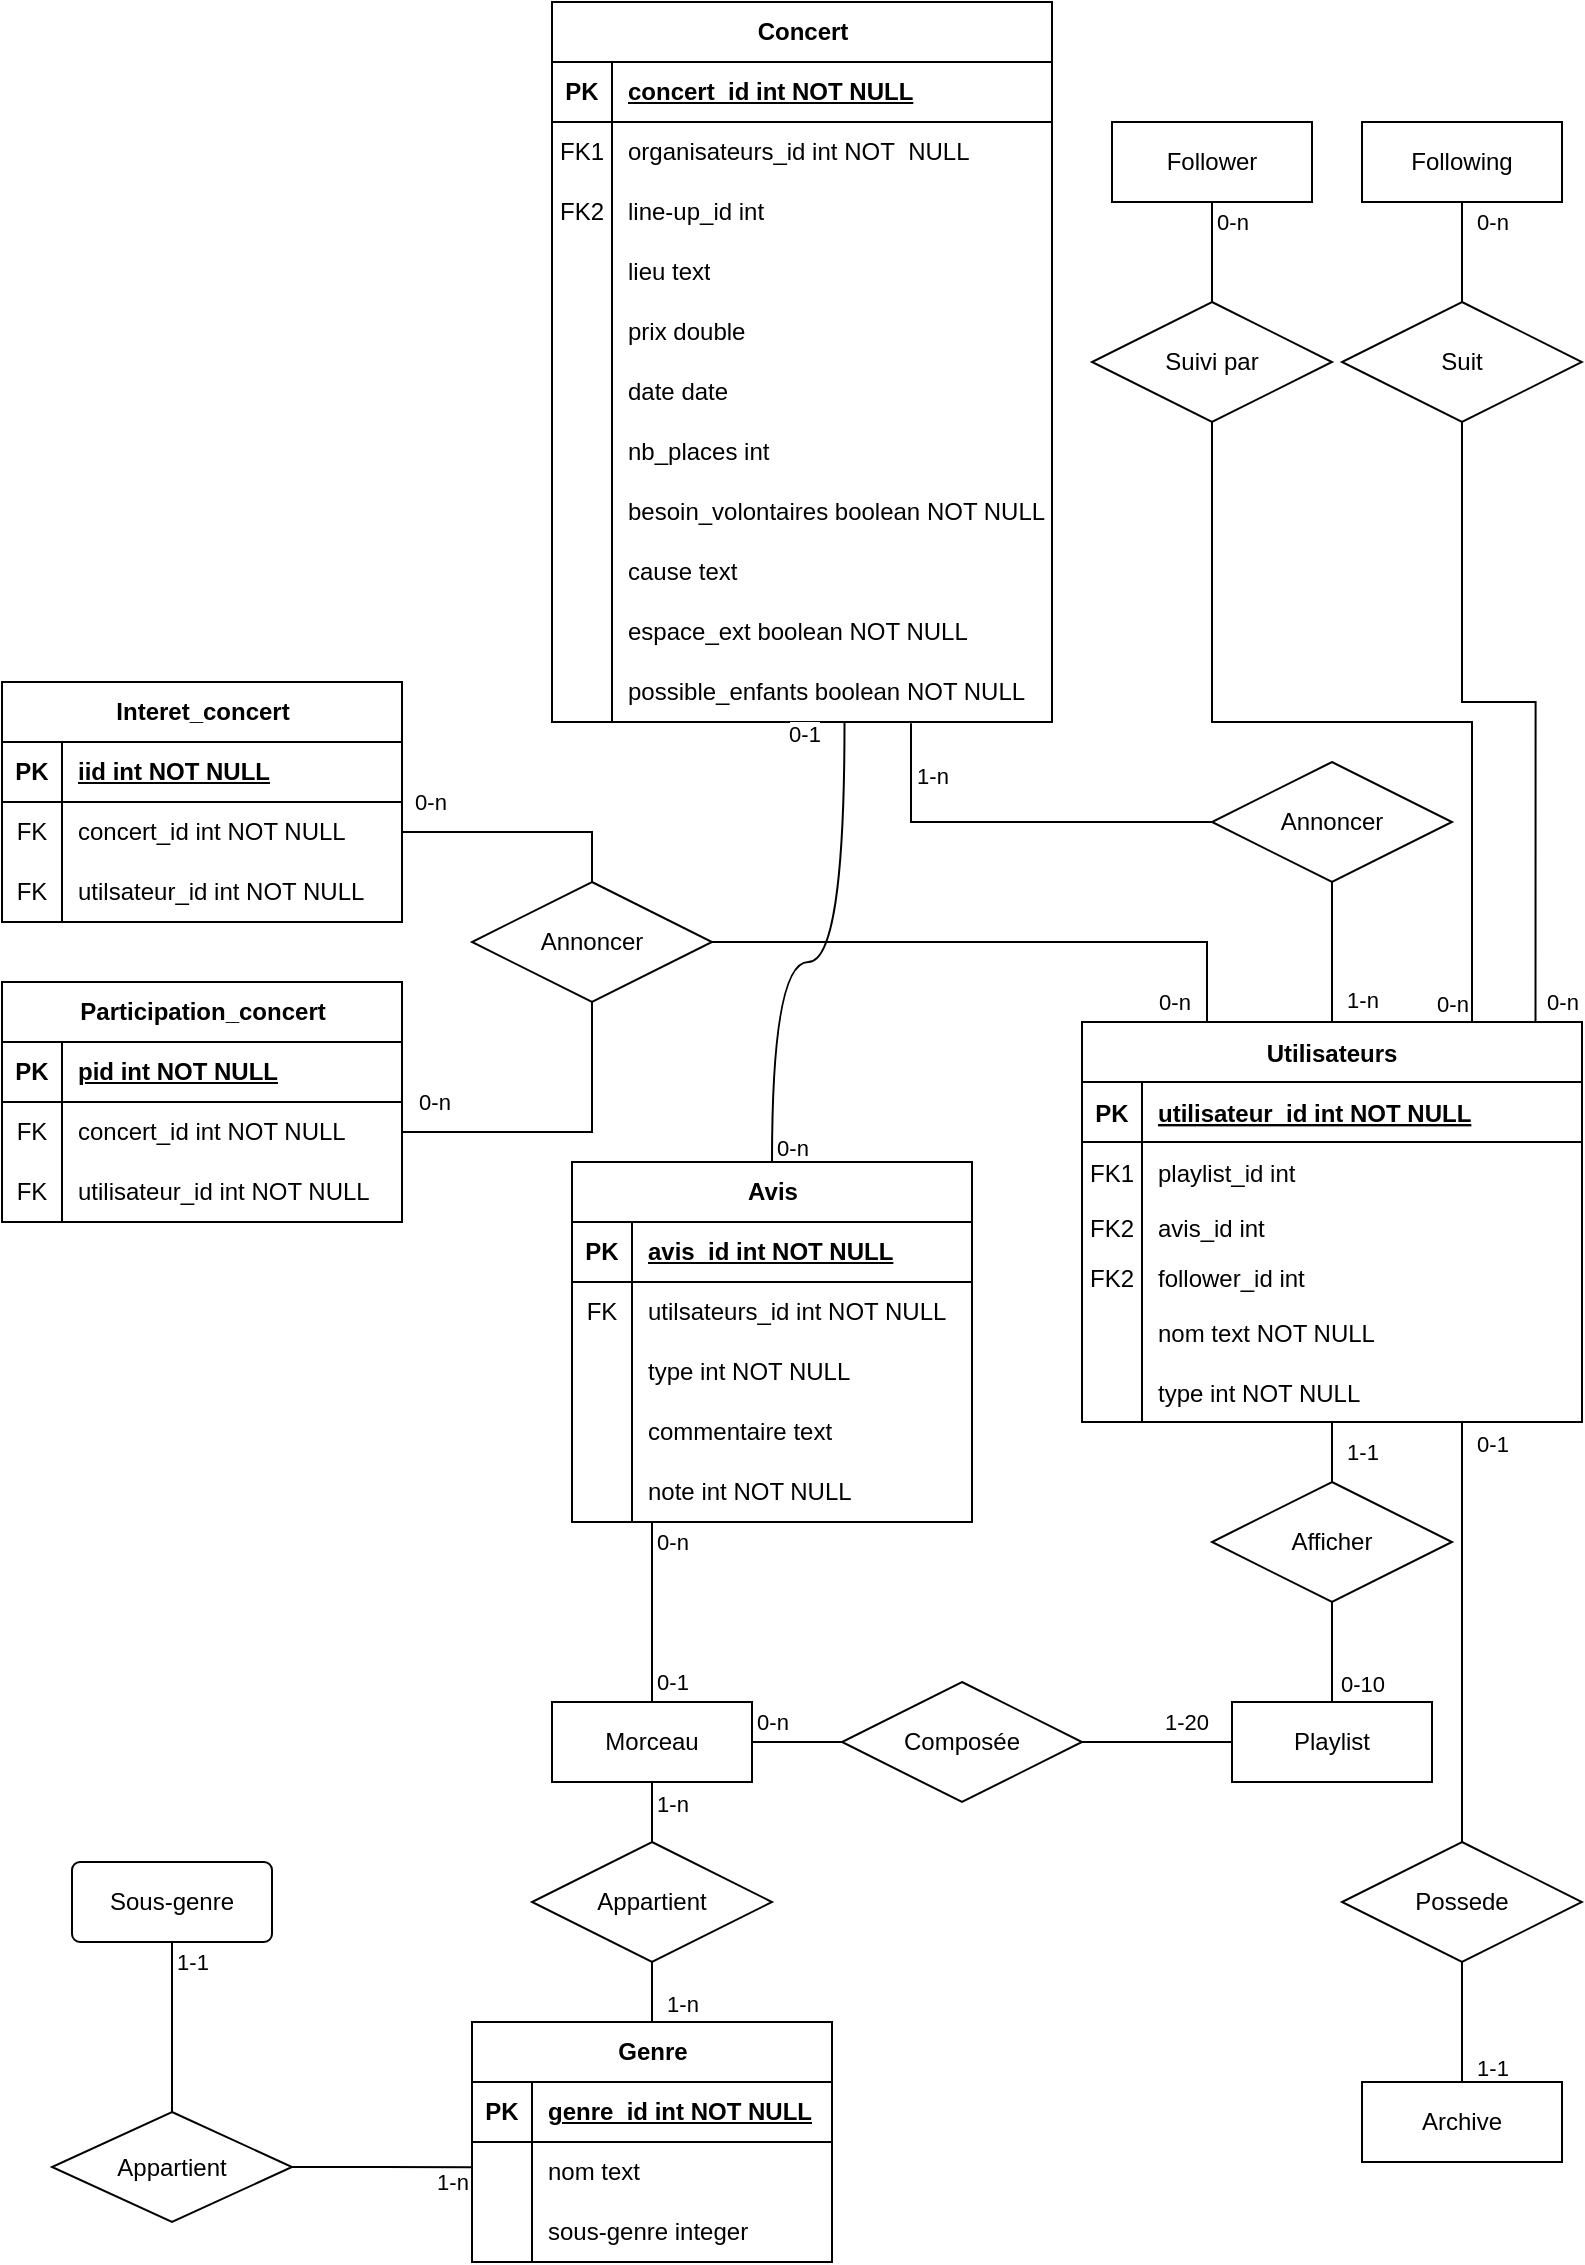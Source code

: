 <mxfile version="21.1.2" type="device">
  <diagram id="R2lEEEUBdFMjLlhIrx00" name="Page-1">
    <mxGraphModel dx="2963" dy="1111" grid="1" gridSize="10" guides="1" tooltips="1" connect="1" arrows="1" fold="1" page="1" pageScale="1" pageWidth="827" pageHeight="1169" math="0" shadow="0" extFonts="Permanent Marker^https://fonts.googleapis.com/css?family=Permanent+Marker">
      <root>
        <mxCell id="0" />
        <mxCell id="1" parent="0" />
        <mxCell id="-0b-eQdOJdvr2PL9zi8Q-12" style="edgeStyle=orthogonalEdgeStyle;rounded=0;orthogonalLoop=1;jettySize=auto;html=1;exitX=0.25;exitY=0;exitDx=0;exitDy=0;entryX=1;entryY=0.5;entryDx=0;entryDy=0;endArrow=none;endFill=0;" edge="1" parent="1" source="C-vyLk0tnHw3VtMMgP7b-23" target="-0b-eQdOJdvr2PL9zi8Q-7">
          <mxGeometry relative="1" as="geometry" />
        </mxCell>
        <mxCell id="-0b-eQdOJdvr2PL9zi8Q-13" value="0-n" style="edgeLabel;html=1;align=center;verticalAlign=middle;resizable=0;points=[];" vertex="1" connectable="0" parent="-0b-eQdOJdvr2PL9zi8Q-12">
          <mxGeometry x="-0.159" y="-3" relative="1" as="geometry">
            <mxPoint x="64" y="33" as="offset" />
          </mxGeometry>
        </mxCell>
        <mxCell id="C-vyLk0tnHw3VtMMgP7b-23" value="Utilisateurs" style="shape=table;startSize=30;container=1;collapsible=1;childLayout=tableLayout;fixedRows=1;rowLines=0;fontStyle=1;align=center;resizeLast=1;" parent="1" vertex="1">
          <mxGeometry x="555" y="520" width="250" height="200" as="geometry">
            <mxRectangle x="10" y="10" width="110" height="30" as="alternateBounds" />
          </mxGeometry>
        </mxCell>
        <mxCell id="C-vyLk0tnHw3VtMMgP7b-24" value="" style="shape=partialRectangle;collapsible=0;dropTarget=0;pointerEvents=0;fillColor=none;points=[[0,0.5],[1,0.5]];portConstraint=eastwest;top=0;left=0;right=0;bottom=1;" parent="C-vyLk0tnHw3VtMMgP7b-23" vertex="1">
          <mxGeometry y="30" width="250" height="30" as="geometry" />
        </mxCell>
        <mxCell id="C-vyLk0tnHw3VtMMgP7b-25" value="PK" style="shape=partialRectangle;overflow=hidden;connectable=0;fillColor=none;top=0;left=0;bottom=0;right=0;fontStyle=1;" parent="C-vyLk0tnHw3VtMMgP7b-24" vertex="1">
          <mxGeometry width="30" height="30" as="geometry">
            <mxRectangle width="30" height="30" as="alternateBounds" />
          </mxGeometry>
        </mxCell>
        <mxCell id="C-vyLk0tnHw3VtMMgP7b-26" value="utilisateur_id int NOT NULL" style="shape=partialRectangle;overflow=hidden;connectable=0;fillColor=none;top=0;left=0;bottom=0;right=0;align=left;spacingLeft=6;fontStyle=5;" parent="C-vyLk0tnHw3VtMMgP7b-24" vertex="1">
          <mxGeometry x="30" width="220" height="30" as="geometry">
            <mxRectangle width="220" height="30" as="alternateBounds" />
          </mxGeometry>
        </mxCell>
        <mxCell id="SZTDNRiuQRjS8gOYWVQ6-4" style="shape=partialRectangle;collapsible=0;dropTarget=0;pointerEvents=0;fillColor=none;points=[[0,0.5],[1,0.5]];portConstraint=eastwest;top=0;left=0;right=0;bottom=0;" parent="C-vyLk0tnHw3VtMMgP7b-23" vertex="1">
          <mxGeometry y="60" width="250" height="30" as="geometry" />
        </mxCell>
        <mxCell id="SZTDNRiuQRjS8gOYWVQ6-5" value="FK1" style="shape=partialRectangle;overflow=hidden;connectable=0;fillColor=none;top=0;left=0;bottom=0;right=0;" parent="SZTDNRiuQRjS8gOYWVQ6-4" vertex="1">
          <mxGeometry width="30" height="30" as="geometry">
            <mxRectangle width="30" height="30" as="alternateBounds" />
          </mxGeometry>
        </mxCell>
        <mxCell id="SZTDNRiuQRjS8gOYWVQ6-6" value="playlist_id int" style="shape=partialRectangle;overflow=hidden;connectable=0;fillColor=none;top=0;left=0;bottom=0;right=0;align=left;spacingLeft=6;" parent="SZTDNRiuQRjS8gOYWVQ6-4" vertex="1">
          <mxGeometry x="30" width="220" height="30" as="geometry">
            <mxRectangle width="220" height="30" as="alternateBounds" />
          </mxGeometry>
        </mxCell>
        <mxCell id="SZTDNRiuQRjS8gOYWVQ6-7" style="shape=partialRectangle;collapsible=0;dropTarget=0;pointerEvents=0;fillColor=none;points=[[0,0.5],[1,0.5]];portConstraint=eastwest;top=0;left=0;right=0;bottom=0;" parent="C-vyLk0tnHw3VtMMgP7b-23" vertex="1">
          <mxGeometry y="90" width="250" height="25" as="geometry" />
        </mxCell>
        <mxCell id="SZTDNRiuQRjS8gOYWVQ6-8" value="FK2" style="shape=partialRectangle;overflow=hidden;connectable=0;fillColor=none;top=0;left=0;bottom=0;right=0;" parent="SZTDNRiuQRjS8gOYWVQ6-7" vertex="1">
          <mxGeometry width="30" height="25" as="geometry">
            <mxRectangle width="30" height="25" as="alternateBounds" />
          </mxGeometry>
        </mxCell>
        <mxCell id="SZTDNRiuQRjS8gOYWVQ6-9" value="avis_id int " style="shape=partialRectangle;overflow=hidden;connectable=0;fillColor=none;top=0;left=0;bottom=0;right=0;align=left;spacingLeft=6;" parent="SZTDNRiuQRjS8gOYWVQ6-7" vertex="1">
          <mxGeometry x="30" width="220" height="25" as="geometry">
            <mxRectangle width="220" height="25" as="alternateBounds" />
          </mxGeometry>
        </mxCell>
        <mxCell id="SZTDNRiuQRjS8gOYWVQ6-11" style="shape=partialRectangle;collapsible=0;dropTarget=0;pointerEvents=0;fillColor=none;points=[[0,0.5],[1,0.5]];portConstraint=eastwest;top=0;left=0;right=0;bottom=0;" parent="C-vyLk0tnHw3VtMMgP7b-23" vertex="1">
          <mxGeometry y="115" width="250" height="25" as="geometry" />
        </mxCell>
        <mxCell id="SZTDNRiuQRjS8gOYWVQ6-12" value="FK2" style="shape=partialRectangle;overflow=hidden;connectable=0;fillColor=none;top=0;left=0;bottom=0;right=0;" parent="SZTDNRiuQRjS8gOYWVQ6-11" vertex="1">
          <mxGeometry width="30" height="25" as="geometry">
            <mxRectangle width="30" height="25" as="alternateBounds" />
          </mxGeometry>
        </mxCell>
        <mxCell id="SZTDNRiuQRjS8gOYWVQ6-13" value="follower_id int" style="shape=partialRectangle;overflow=hidden;connectable=0;fillColor=none;top=0;left=0;bottom=0;right=0;align=left;spacingLeft=6;" parent="SZTDNRiuQRjS8gOYWVQ6-11" vertex="1">
          <mxGeometry x="30" width="220" height="25" as="geometry">
            <mxRectangle width="220" height="25" as="alternateBounds" />
          </mxGeometry>
        </mxCell>
        <mxCell id="C-vyLk0tnHw3VtMMgP7b-27" value="" style="shape=partialRectangle;collapsible=0;dropTarget=0;pointerEvents=0;fillColor=none;points=[[0,0.5],[1,0.5]];portConstraint=eastwest;top=0;left=0;right=0;bottom=0;" parent="C-vyLk0tnHw3VtMMgP7b-23" vertex="1">
          <mxGeometry y="140" width="250" height="30" as="geometry" />
        </mxCell>
        <mxCell id="C-vyLk0tnHw3VtMMgP7b-28" value="" style="shape=partialRectangle;overflow=hidden;connectable=0;fillColor=none;top=0;left=0;bottom=0;right=0;" parent="C-vyLk0tnHw3VtMMgP7b-27" vertex="1">
          <mxGeometry width="30" height="30" as="geometry">
            <mxRectangle width="30" height="30" as="alternateBounds" />
          </mxGeometry>
        </mxCell>
        <mxCell id="C-vyLk0tnHw3VtMMgP7b-29" value="nom text NOT NULL" style="shape=partialRectangle;overflow=hidden;connectable=0;fillColor=none;top=0;left=0;bottom=0;right=0;align=left;spacingLeft=6;" parent="C-vyLk0tnHw3VtMMgP7b-27" vertex="1">
          <mxGeometry x="30" width="220" height="30" as="geometry">
            <mxRectangle width="220" height="30" as="alternateBounds" />
          </mxGeometry>
        </mxCell>
        <mxCell id="SZTDNRiuQRjS8gOYWVQ6-1" style="shape=partialRectangle;collapsible=0;dropTarget=0;pointerEvents=0;fillColor=none;points=[[0,0.5],[1,0.5]];portConstraint=eastwest;top=0;left=0;right=0;bottom=0;" parent="C-vyLk0tnHw3VtMMgP7b-23" vertex="1">
          <mxGeometry y="170" width="250" height="30" as="geometry" />
        </mxCell>
        <mxCell id="SZTDNRiuQRjS8gOYWVQ6-2" style="shape=partialRectangle;overflow=hidden;connectable=0;fillColor=none;top=0;left=0;bottom=0;right=0;" parent="SZTDNRiuQRjS8gOYWVQ6-1" vertex="1">
          <mxGeometry width="30" height="30" as="geometry">
            <mxRectangle width="30" height="30" as="alternateBounds" />
          </mxGeometry>
        </mxCell>
        <mxCell id="SZTDNRiuQRjS8gOYWVQ6-3" value="type int NOT NULL" style="shape=partialRectangle;overflow=hidden;connectable=0;fillColor=none;top=0;left=0;bottom=0;right=0;align=left;spacingLeft=6;" parent="SZTDNRiuQRjS8gOYWVQ6-1" vertex="1">
          <mxGeometry x="30" width="220" height="30" as="geometry">
            <mxRectangle width="220" height="30" as="alternateBounds" />
          </mxGeometry>
        </mxCell>
        <mxCell id="SZTDNRiuQRjS8gOYWVQ6-18" value="Concert" style="shape=table;startSize=30;container=1;collapsible=1;childLayout=tableLayout;fixedRows=1;rowLines=0;fontStyle=1;align=center;resizeLast=1;html=1;" parent="1" vertex="1">
          <mxGeometry x="290" y="10" width="250" height="360" as="geometry" />
        </mxCell>
        <mxCell id="SZTDNRiuQRjS8gOYWVQ6-19" value="" style="shape=tableRow;horizontal=0;startSize=0;swimlaneHead=0;swimlaneBody=0;fillColor=none;collapsible=0;dropTarget=0;points=[[0,0.5],[1,0.5]];portConstraint=eastwest;top=0;left=0;right=0;bottom=1;" parent="SZTDNRiuQRjS8gOYWVQ6-18" vertex="1">
          <mxGeometry y="30" width="250" height="30" as="geometry" />
        </mxCell>
        <mxCell id="SZTDNRiuQRjS8gOYWVQ6-20" value="PK" style="shape=partialRectangle;connectable=0;fillColor=none;top=0;left=0;bottom=0;right=0;fontStyle=1;overflow=hidden;whiteSpace=wrap;html=1;" parent="SZTDNRiuQRjS8gOYWVQ6-19" vertex="1">
          <mxGeometry width="30" height="30" as="geometry">
            <mxRectangle width="30" height="30" as="alternateBounds" />
          </mxGeometry>
        </mxCell>
        <mxCell id="SZTDNRiuQRjS8gOYWVQ6-21" value="concert_id int NOT NULL" style="shape=partialRectangle;connectable=0;fillColor=none;top=0;left=0;bottom=0;right=0;align=left;spacingLeft=6;fontStyle=5;overflow=hidden;whiteSpace=wrap;html=1;" parent="SZTDNRiuQRjS8gOYWVQ6-19" vertex="1">
          <mxGeometry x="30" width="220" height="30" as="geometry">
            <mxRectangle width="220" height="30" as="alternateBounds" />
          </mxGeometry>
        </mxCell>
        <mxCell id="SZTDNRiuQRjS8gOYWVQ6-31" style="shape=tableRow;horizontal=0;startSize=0;swimlaneHead=0;swimlaneBody=0;fillColor=none;collapsible=0;dropTarget=0;points=[[0,0.5],[1,0.5]];portConstraint=eastwest;top=0;left=0;right=0;bottom=0;" parent="SZTDNRiuQRjS8gOYWVQ6-18" vertex="1">
          <mxGeometry y="60" width="250" height="30" as="geometry" />
        </mxCell>
        <mxCell id="SZTDNRiuQRjS8gOYWVQ6-32" value="FK1" style="shape=partialRectangle;connectable=0;fillColor=none;top=0;left=0;bottom=0;right=0;editable=1;overflow=hidden;whiteSpace=wrap;html=1;" parent="SZTDNRiuQRjS8gOYWVQ6-31" vertex="1">
          <mxGeometry width="30" height="30" as="geometry">
            <mxRectangle width="30" height="30" as="alternateBounds" />
          </mxGeometry>
        </mxCell>
        <mxCell id="SZTDNRiuQRjS8gOYWVQ6-33" value="organisateurs_id int NOT&amp;nbsp; NULL" style="shape=partialRectangle;connectable=0;fillColor=none;top=0;left=0;bottom=0;right=0;align=left;spacingLeft=6;overflow=hidden;whiteSpace=wrap;html=1;" parent="SZTDNRiuQRjS8gOYWVQ6-31" vertex="1">
          <mxGeometry x="30" width="220" height="30" as="geometry">
            <mxRectangle width="220" height="30" as="alternateBounds" />
          </mxGeometry>
        </mxCell>
        <mxCell id="SZTDNRiuQRjS8gOYWVQ6-36" style="shape=tableRow;horizontal=0;startSize=0;swimlaneHead=0;swimlaneBody=0;fillColor=none;collapsible=0;dropTarget=0;points=[[0,0.5],[1,0.5]];portConstraint=eastwest;top=0;left=0;right=0;bottom=0;" parent="SZTDNRiuQRjS8gOYWVQ6-18" vertex="1">
          <mxGeometry y="90" width="250" height="30" as="geometry" />
        </mxCell>
        <mxCell id="SZTDNRiuQRjS8gOYWVQ6-37" value="FK2" style="shape=partialRectangle;connectable=0;fillColor=none;top=0;left=0;bottom=0;right=0;editable=1;overflow=hidden;whiteSpace=wrap;html=1;" parent="SZTDNRiuQRjS8gOYWVQ6-36" vertex="1">
          <mxGeometry width="30" height="30" as="geometry">
            <mxRectangle width="30" height="30" as="alternateBounds" />
          </mxGeometry>
        </mxCell>
        <mxCell id="SZTDNRiuQRjS8gOYWVQ6-38" value="line-up_id int" style="shape=partialRectangle;connectable=0;fillColor=none;top=0;left=0;bottom=0;right=0;align=left;spacingLeft=6;overflow=hidden;whiteSpace=wrap;html=1;" parent="SZTDNRiuQRjS8gOYWVQ6-36" vertex="1">
          <mxGeometry x="30" width="220" height="30" as="geometry">
            <mxRectangle width="220" height="30" as="alternateBounds" />
          </mxGeometry>
        </mxCell>
        <mxCell id="SZTDNRiuQRjS8gOYWVQ6-22" value="" style="shape=tableRow;horizontal=0;startSize=0;swimlaneHead=0;swimlaneBody=0;fillColor=none;collapsible=0;dropTarget=0;points=[[0,0.5],[1,0.5]];portConstraint=eastwest;top=0;left=0;right=0;bottom=0;" parent="SZTDNRiuQRjS8gOYWVQ6-18" vertex="1">
          <mxGeometry y="120" width="250" height="30" as="geometry" />
        </mxCell>
        <mxCell id="SZTDNRiuQRjS8gOYWVQ6-23" value="" style="shape=partialRectangle;connectable=0;fillColor=none;top=0;left=0;bottom=0;right=0;editable=1;overflow=hidden;whiteSpace=wrap;html=1;" parent="SZTDNRiuQRjS8gOYWVQ6-22" vertex="1">
          <mxGeometry width="30" height="30" as="geometry">
            <mxRectangle width="30" height="30" as="alternateBounds" />
          </mxGeometry>
        </mxCell>
        <mxCell id="SZTDNRiuQRjS8gOYWVQ6-24" value="lieu text" style="shape=partialRectangle;connectable=0;fillColor=none;top=0;left=0;bottom=0;right=0;align=left;spacingLeft=6;overflow=hidden;whiteSpace=wrap;html=1;" parent="SZTDNRiuQRjS8gOYWVQ6-22" vertex="1">
          <mxGeometry x="30" width="220" height="30" as="geometry">
            <mxRectangle width="220" height="30" as="alternateBounds" />
          </mxGeometry>
        </mxCell>
        <mxCell id="SZTDNRiuQRjS8gOYWVQ6-25" value="" style="shape=tableRow;horizontal=0;startSize=0;swimlaneHead=0;swimlaneBody=0;fillColor=none;collapsible=0;dropTarget=0;points=[[0,0.5],[1,0.5]];portConstraint=eastwest;top=0;left=0;right=0;bottom=0;" parent="SZTDNRiuQRjS8gOYWVQ6-18" vertex="1">
          <mxGeometry y="150" width="250" height="30" as="geometry" />
        </mxCell>
        <mxCell id="SZTDNRiuQRjS8gOYWVQ6-26" value="" style="shape=partialRectangle;connectable=0;fillColor=none;top=0;left=0;bottom=0;right=0;editable=1;overflow=hidden;whiteSpace=wrap;html=1;" parent="SZTDNRiuQRjS8gOYWVQ6-25" vertex="1">
          <mxGeometry width="30" height="30" as="geometry">
            <mxRectangle width="30" height="30" as="alternateBounds" />
          </mxGeometry>
        </mxCell>
        <mxCell id="SZTDNRiuQRjS8gOYWVQ6-27" value="prix double" style="shape=partialRectangle;connectable=0;fillColor=none;top=0;left=0;bottom=0;right=0;align=left;spacingLeft=6;overflow=hidden;whiteSpace=wrap;html=1;" parent="SZTDNRiuQRjS8gOYWVQ6-25" vertex="1">
          <mxGeometry x="30" width="220" height="30" as="geometry">
            <mxRectangle width="220" height="30" as="alternateBounds" />
          </mxGeometry>
        </mxCell>
        <mxCell id="SZTDNRiuQRjS8gOYWVQ6-28" value="" style="shape=tableRow;horizontal=0;startSize=0;swimlaneHead=0;swimlaneBody=0;fillColor=none;collapsible=0;dropTarget=0;points=[[0,0.5],[1,0.5]];portConstraint=eastwest;top=0;left=0;right=0;bottom=0;" parent="SZTDNRiuQRjS8gOYWVQ6-18" vertex="1">
          <mxGeometry y="180" width="250" height="30" as="geometry" />
        </mxCell>
        <mxCell id="SZTDNRiuQRjS8gOYWVQ6-29" value="" style="shape=partialRectangle;connectable=0;fillColor=none;top=0;left=0;bottom=0;right=0;editable=1;overflow=hidden;whiteSpace=wrap;html=1;" parent="SZTDNRiuQRjS8gOYWVQ6-28" vertex="1">
          <mxGeometry width="30" height="30" as="geometry">
            <mxRectangle width="30" height="30" as="alternateBounds" />
          </mxGeometry>
        </mxCell>
        <mxCell id="SZTDNRiuQRjS8gOYWVQ6-30" value="date date" style="shape=partialRectangle;connectable=0;fillColor=none;top=0;left=0;bottom=0;right=0;align=left;spacingLeft=6;overflow=hidden;whiteSpace=wrap;html=1;" parent="SZTDNRiuQRjS8gOYWVQ6-28" vertex="1">
          <mxGeometry x="30" width="220" height="30" as="geometry">
            <mxRectangle width="220" height="30" as="alternateBounds" />
          </mxGeometry>
        </mxCell>
        <mxCell id="SZTDNRiuQRjS8gOYWVQ6-39" style="shape=tableRow;horizontal=0;startSize=0;swimlaneHead=0;swimlaneBody=0;fillColor=none;collapsible=0;dropTarget=0;points=[[0,0.5],[1,0.5]];portConstraint=eastwest;top=0;left=0;right=0;bottom=0;" parent="SZTDNRiuQRjS8gOYWVQ6-18" vertex="1">
          <mxGeometry y="210" width="250" height="30" as="geometry" />
        </mxCell>
        <mxCell id="SZTDNRiuQRjS8gOYWVQ6-40" style="shape=partialRectangle;connectable=0;fillColor=none;top=0;left=0;bottom=0;right=0;editable=1;overflow=hidden;whiteSpace=wrap;html=1;" parent="SZTDNRiuQRjS8gOYWVQ6-39" vertex="1">
          <mxGeometry width="30" height="30" as="geometry">
            <mxRectangle width="30" height="30" as="alternateBounds" />
          </mxGeometry>
        </mxCell>
        <mxCell id="SZTDNRiuQRjS8gOYWVQ6-41" value="nb_places int" style="shape=partialRectangle;connectable=0;fillColor=none;top=0;left=0;bottom=0;right=0;align=left;spacingLeft=6;overflow=hidden;whiteSpace=wrap;html=1;" parent="SZTDNRiuQRjS8gOYWVQ6-39" vertex="1">
          <mxGeometry x="30" width="220" height="30" as="geometry">
            <mxRectangle width="220" height="30" as="alternateBounds" />
          </mxGeometry>
        </mxCell>
        <mxCell id="SZTDNRiuQRjS8gOYWVQ6-42" style="shape=tableRow;horizontal=0;startSize=0;swimlaneHead=0;swimlaneBody=0;fillColor=none;collapsible=0;dropTarget=0;points=[[0,0.5],[1,0.5]];portConstraint=eastwest;top=0;left=0;right=0;bottom=0;" parent="SZTDNRiuQRjS8gOYWVQ6-18" vertex="1">
          <mxGeometry y="240" width="250" height="30" as="geometry" />
        </mxCell>
        <mxCell id="SZTDNRiuQRjS8gOYWVQ6-43" style="shape=partialRectangle;connectable=0;fillColor=none;top=0;left=0;bottom=0;right=0;editable=1;overflow=hidden;whiteSpace=wrap;html=1;" parent="SZTDNRiuQRjS8gOYWVQ6-42" vertex="1">
          <mxGeometry width="30" height="30" as="geometry">
            <mxRectangle width="30" height="30" as="alternateBounds" />
          </mxGeometry>
        </mxCell>
        <mxCell id="SZTDNRiuQRjS8gOYWVQ6-44" value="besoin_volontaires boolean NOT NULL" style="shape=partialRectangle;connectable=0;fillColor=none;top=0;left=0;bottom=0;right=0;align=left;spacingLeft=6;overflow=hidden;whiteSpace=wrap;html=1;" parent="SZTDNRiuQRjS8gOYWVQ6-42" vertex="1">
          <mxGeometry x="30" width="220" height="30" as="geometry">
            <mxRectangle width="220" height="30" as="alternateBounds" />
          </mxGeometry>
        </mxCell>
        <mxCell id="SZTDNRiuQRjS8gOYWVQ6-45" style="shape=tableRow;horizontal=0;startSize=0;swimlaneHead=0;swimlaneBody=0;fillColor=none;collapsible=0;dropTarget=0;points=[[0,0.5],[1,0.5]];portConstraint=eastwest;top=0;left=0;right=0;bottom=0;" parent="SZTDNRiuQRjS8gOYWVQ6-18" vertex="1">
          <mxGeometry y="270" width="250" height="30" as="geometry" />
        </mxCell>
        <mxCell id="SZTDNRiuQRjS8gOYWVQ6-46" style="shape=partialRectangle;connectable=0;fillColor=none;top=0;left=0;bottom=0;right=0;editable=1;overflow=hidden;whiteSpace=wrap;html=1;" parent="SZTDNRiuQRjS8gOYWVQ6-45" vertex="1">
          <mxGeometry width="30" height="30" as="geometry">
            <mxRectangle width="30" height="30" as="alternateBounds" />
          </mxGeometry>
        </mxCell>
        <mxCell id="SZTDNRiuQRjS8gOYWVQ6-47" value="cause text" style="shape=partialRectangle;connectable=0;fillColor=none;top=0;left=0;bottom=0;right=0;align=left;spacingLeft=6;overflow=hidden;whiteSpace=wrap;html=1;" parent="SZTDNRiuQRjS8gOYWVQ6-45" vertex="1">
          <mxGeometry x="30" width="220" height="30" as="geometry">
            <mxRectangle width="220" height="30" as="alternateBounds" />
          </mxGeometry>
        </mxCell>
        <mxCell id="SZTDNRiuQRjS8gOYWVQ6-48" style="shape=tableRow;horizontal=0;startSize=0;swimlaneHead=0;swimlaneBody=0;fillColor=none;collapsible=0;dropTarget=0;points=[[0,0.5],[1,0.5]];portConstraint=eastwest;top=0;left=0;right=0;bottom=0;" parent="SZTDNRiuQRjS8gOYWVQ6-18" vertex="1">
          <mxGeometry y="300" width="250" height="30" as="geometry" />
        </mxCell>
        <mxCell id="SZTDNRiuQRjS8gOYWVQ6-49" style="shape=partialRectangle;connectable=0;fillColor=none;top=0;left=0;bottom=0;right=0;editable=1;overflow=hidden;whiteSpace=wrap;html=1;" parent="SZTDNRiuQRjS8gOYWVQ6-48" vertex="1">
          <mxGeometry width="30" height="30" as="geometry">
            <mxRectangle width="30" height="30" as="alternateBounds" />
          </mxGeometry>
        </mxCell>
        <mxCell id="SZTDNRiuQRjS8gOYWVQ6-50" value="espace_ext boolean NOT NULL" style="shape=partialRectangle;connectable=0;fillColor=none;top=0;left=0;bottom=0;right=0;align=left;spacingLeft=6;overflow=hidden;whiteSpace=wrap;html=1;" parent="SZTDNRiuQRjS8gOYWVQ6-48" vertex="1">
          <mxGeometry x="30" width="220" height="30" as="geometry">
            <mxRectangle width="220" height="30" as="alternateBounds" />
          </mxGeometry>
        </mxCell>
        <mxCell id="SZTDNRiuQRjS8gOYWVQ6-51" style="shape=tableRow;horizontal=0;startSize=0;swimlaneHead=0;swimlaneBody=0;fillColor=none;collapsible=0;dropTarget=0;points=[[0,0.5],[1,0.5]];portConstraint=eastwest;top=0;left=0;right=0;bottom=0;" parent="SZTDNRiuQRjS8gOYWVQ6-18" vertex="1">
          <mxGeometry y="330" width="250" height="30" as="geometry" />
        </mxCell>
        <mxCell id="SZTDNRiuQRjS8gOYWVQ6-52" style="shape=partialRectangle;connectable=0;fillColor=none;top=0;left=0;bottom=0;right=0;editable=1;overflow=hidden;whiteSpace=wrap;html=1;" parent="SZTDNRiuQRjS8gOYWVQ6-51" vertex="1">
          <mxGeometry width="30" height="30" as="geometry">
            <mxRectangle width="30" height="30" as="alternateBounds" />
          </mxGeometry>
        </mxCell>
        <mxCell id="SZTDNRiuQRjS8gOYWVQ6-53" value="possible_enfants boolean NOT NULL" style="shape=partialRectangle;connectable=0;fillColor=none;top=0;left=0;bottom=0;right=0;align=left;spacingLeft=6;overflow=hidden;whiteSpace=wrap;html=1;" parent="SZTDNRiuQRjS8gOYWVQ6-51" vertex="1">
          <mxGeometry x="30" width="220" height="30" as="geometry">
            <mxRectangle width="220" height="30" as="alternateBounds" />
          </mxGeometry>
        </mxCell>
        <mxCell id="-0b-eQdOJdvr2PL9zi8Q-45" style="edgeStyle=orthogonalEdgeStyle;rounded=0;orthogonalLoop=1;jettySize=auto;html=1;exitX=0.5;exitY=0;exitDx=0;exitDy=0;entryX=0.5;entryY=1;entryDx=0;entryDy=0;endArrow=none;endFill=0;" edge="1" parent="1" source="SZTDNRiuQRjS8gOYWVQ6-54" target="-0b-eQdOJdvr2PL9zi8Q-43">
          <mxGeometry relative="1" as="geometry" />
        </mxCell>
        <mxCell id="-0b-eQdOJdvr2PL9zi8Q-49" value="1-n" style="edgeLabel;html=1;align=center;verticalAlign=middle;resizable=0;points=[];" vertex="1" connectable="0" parent="-0b-eQdOJdvr2PL9zi8Q-45">
          <mxGeometry x="-0.618" relative="1" as="geometry">
            <mxPoint x="15" y="-4" as="offset" />
          </mxGeometry>
        </mxCell>
        <mxCell id="SZTDNRiuQRjS8gOYWVQ6-54" value="Genre" style="shape=table;startSize=30;container=1;collapsible=1;childLayout=tableLayout;fixedRows=1;rowLines=0;fontStyle=1;align=center;resizeLast=1;html=1;" parent="1" vertex="1">
          <mxGeometry x="250" y="1020" width="180" height="120" as="geometry" />
        </mxCell>
        <mxCell id="SZTDNRiuQRjS8gOYWVQ6-55" value="" style="shape=tableRow;horizontal=0;startSize=0;swimlaneHead=0;swimlaneBody=0;fillColor=none;collapsible=0;dropTarget=0;points=[[0,0.5],[1,0.5]];portConstraint=eastwest;top=0;left=0;right=0;bottom=1;" parent="SZTDNRiuQRjS8gOYWVQ6-54" vertex="1">
          <mxGeometry y="30" width="180" height="30" as="geometry" />
        </mxCell>
        <mxCell id="SZTDNRiuQRjS8gOYWVQ6-56" value="PK" style="shape=partialRectangle;connectable=0;fillColor=none;top=0;left=0;bottom=0;right=0;fontStyle=1;overflow=hidden;whiteSpace=wrap;html=1;" parent="SZTDNRiuQRjS8gOYWVQ6-55" vertex="1">
          <mxGeometry width="30" height="30" as="geometry">
            <mxRectangle width="30" height="30" as="alternateBounds" />
          </mxGeometry>
        </mxCell>
        <mxCell id="SZTDNRiuQRjS8gOYWVQ6-57" value="genre_id int NOT NULL" style="shape=partialRectangle;connectable=0;fillColor=none;top=0;left=0;bottom=0;right=0;align=left;spacingLeft=6;fontStyle=5;overflow=hidden;whiteSpace=wrap;html=1;" parent="SZTDNRiuQRjS8gOYWVQ6-55" vertex="1">
          <mxGeometry x="30" width="150" height="30" as="geometry">
            <mxRectangle width="150" height="30" as="alternateBounds" />
          </mxGeometry>
        </mxCell>
        <mxCell id="SZTDNRiuQRjS8gOYWVQ6-58" value="" style="shape=tableRow;horizontal=0;startSize=0;swimlaneHead=0;swimlaneBody=0;fillColor=none;collapsible=0;dropTarget=0;points=[[0,0.5],[1,0.5]];portConstraint=eastwest;top=0;left=0;right=0;bottom=0;" parent="SZTDNRiuQRjS8gOYWVQ6-54" vertex="1">
          <mxGeometry y="60" width="180" height="30" as="geometry" />
        </mxCell>
        <mxCell id="SZTDNRiuQRjS8gOYWVQ6-59" value="" style="shape=partialRectangle;connectable=0;fillColor=none;top=0;left=0;bottom=0;right=0;editable=1;overflow=hidden;whiteSpace=wrap;html=1;" parent="SZTDNRiuQRjS8gOYWVQ6-58" vertex="1">
          <mxGeometry width="30" height="30" as="geometry">
            <mxRectangle width="30" height="30" as="alternateBounds" />
          </mxGeometry>
        </mxCell>
        <mxCell id="SZTDNRiuQRjS8gOYWVQ6-60" value="nom text" style="shape=partialRectangle;connectable=0;fillColor=none;top=0;left=0;bottom=0;right=0;align=left;spacingLeft=6;overflow=hidden;whiteSpace=wrap;html=1;" parent="SZTDNRiuQRjS8gOYWVQ6-58" vertex="1">
          <mxGeometry x="30" width="150" height="30" as="geometry">
            <mxRectangle width="150" height="30" as="alternateBounds" />
          </mxGeometry>
        </mxCell>
        <mxCell id="SZTDNRiuQRjS8gOYWVQ6-61" value="" style="shape=tableRow;horizontal=0;startSize=0;swimlaneHead=0;swimlaneBody=0;fillColor=none;collapsible=0;dropTarget=0;points=[[0,0.5],[1,0.5]];portConstraint=eastwest;top=0;left=0;right=0;bottom=0;" parent="SZTDNRiuQRjS8gOYWVQ6-54" vertex="1">
          <mxGeometry y="90" width="180" height="30" as="geometry" />
        </mxCell>
        <mxCell id="SZTDNRiuQRjS8gOYWVQ6-62" value="" style="shape=partialRectangle;connectable=0;fillColor=none;top=0;left=0;bottom=0;right=0;editable=1;overflow=hidden;whiteSpace=wrap;html=1;" parent="SZTDNRiuQRjS8gOYWVQ6-61" vertex="1">
          <mxGeometry width="30" height="30" as="geometry">
            <mxRectangle width="30" height="30" as="alternateBounds" />
          </mxGeometry>
        </mxCell>
        <mxCell id="SZTDNRiuQRjS8gOYWVQ6-63" value="sous-genre integer" style="shape=partialRectangle;connectable=0;fillColor=none;top=0;left=0;bottom=0;right=0;align=left;spacingLeft=6;overflow=hidden;whiteSpace=wrap;html=1;" parent="SZTDNRiuQRjS8gOYWVQ6-61" vertex="1">
          <mxGeometry x="30" width="150" height="30" as="geometry">
            <mxRectangle width="150" height="30" as="alternateBounds" />
          </mxGeometry>
        </mxCell>
        <mxCell id="SZTDNRiuQRjS8gOYWVQ6-77" value="Participation_concert" style="shape=table;startSize=30;container=1;collapsible=1;childLayout=tableLayout;fixedRows=1;rowLines=0;fontStyle=1;align=center;resizeLast=1;html=1;" parent="1" vertex="1">
          <mxGeometry x="15" y="500" width="200" height="120" as="geometry" />
        </mxCell>
        <mxCell id="SZTDNRiuQRjS8gOYWVQ6-78" value="" style="shape=tableRow;horizontal=0;startSize=0;swimlaneHead=0;swimlaneBody=0;fillColor=none;collapsible=0;dropTarget=0;points=[[0,0.5],[1,0.5]];portConstraint=eastwest;top=0;left=0;right=0;bottom=1;" parent="SZTDNRiuQRjS8gOYWVQ6-77" vertex="1">
          <mxGeometry y="30" width="200" height="30" as="geometry" />
        </mxCell>
        <mxCell id="SZTDNRiuQRjS8gOYWVQ6-79" value="PK" style="shape=partialRectangle;connectable=0;fillColor=none;top=0;left=0;bottom=0;right=0;fontStyle=1;overflow=hidden;whiteSpace=wrap;html=1;" parent="SZTDNRiuQRjS8gOYWVQ6-78" vertex="1">
          <mxGeometry width="30" height="30" as="geometry">
            <mxRectangle width="30" height="30" as="alternateBounds" />
          </mxGeometry>
        </mxCell>
        <mxCell id="SZTDNRiuQRjS8gOYWVQ6-80" value="pid int NOT NULL" style="shape=partialRectangle;connectable=0;fillColor=none;top=0;left=0;bottom=0;right=0;align=left;spacingLeft=6;fontStyle=5;overflow=hidden;whiteSpace=wrap;html=1;" parent="SZTDNRiuQRjS8gOYWVQ6-78" vertex="1">
          <mxGeometry x="30" width="170" height="30" as="geometry">
            <mxRectangle width="170" height="30" as="alternateBounds" />
          </mxGeometry>
        </mxCell>
        <mxCell id="SZTDNRiuQRjS8gOYWVQ6-81" value="" style="shape=tableRow;horizontal=0;startSize=0;swimlaneHead=0;swimlaneBody=0;fillColor=none;collapsible=0;dropTarget=0;points=[[0,0.5],[1,0.5]];portConstraint=eastwest;top=0;left=0;right=0;bottom=0;" parent="SZTDNRiuQRjS8gOYWVQ6-77" vertex="1">
          <mxGeometry y="60" width="200" height="30" as="geometry" />
        </mxCell>
        <mxCell id="SZTDNRiuQRjS8gOYWVQ6-82" value="FK" style="shape=partialRectangle;connectable=0;fillColor=none;top=0;left=0;bottom=0;right=0;editable=1;overflow=hidden;whiteSpace=wrap;html=1;" parent="SZTDNRiuQRjS8gOYWVQ6-81" vertex="1">
          <mxGeometry width="30" height="30" as="geometry">
            <mxRectangle width="30" height="30" as="alternateBounds" />
          </mxGeometry>
        </mxCell>
        <mxCell id="SZTDNRiuQRjS8gOYWVQ6-83" value="concert_id int NOT NULL" style="shape=partialRectangle;connectable=0;fillColor=none;top=0;left=0;bottom=0;right=0;align=left;spacingLeft=6;overflow=hidden;whiteSpace=wrap;html=1;" parent="SZTDNRiuQRjS8gOYWVQ6-81" vertex="1">
          <mxGeometry x="30" width="170" height="30" as="geometry">
            <mxRectangle width="170" height="30" as="alternateBounds" />
          </mxGeometry>
        </mxCell>
        <mxCell id="SZTDNRiuQRjS8gOYWVQ6-84" value="" style="shape=tableRow;horizontal=0;startSize=0;swimlaneHead=0;swimlaneBody=0;fillColor=none;collapsible=0;dropTarget=0;points=[[0,0.5],[1,0.5]];portConstraint=eastwest;top=0;left=0;right=0;bottom=0;" parent="SZTDNRiuQRjS8gOYWVQ6-77" vertex="1">
          <mxGeometry y="90" width="200" height="30" as="geometry" />
        </mxCell>
        <mxCell id="SZTDNRiuQRjS8gOYWVQ6-85" value="FK" style="shape=partialRectangle;connectable=0;fillColor=none;top=0;left=0;bottom=0;right=0;editable=1;overflow=hidden;whiteSpace=wrap;html=1;" parent="SZTDNRiuQRjS8gOYWVQ6-84" vertex="1">
          <mxGeometry width="30" height="30" as="geometry">
            <mxRectangle width="30" height="30" as="alternateBounds" />
          </mxGeometry>
        </mxCell>
        <mxCell id="SZTDNRiuQRjS8gOYWVQ6-86" value="utilisateur_id int NOT NULL" style="shape=partialRectangle;connectable=0;fillColor=none;top=0;left=0;bottom=0;right=0;align=left;spacingLeft=6;overflow=hidden;whiteSpace=wrap;html=1;" parent="SZTDNRiuQRjS8gOYWVQ6-84" vertex="1">
          <mxGeometry x="30" width="170" height="30" as="geometry">
            <mxRectangle width="170" height="30" as="alternateBounds" />
          </mxGeometry>
        </mxCell>
        <mxCell id="SZTDNRiuQRjS8gOYWVQ6-96" value="Interet_concert" style="shape=table;startSize=30;container=1;collapsible=1;childLayout=tableLayout;fixedRows=1;rowLines=0;fontStyle=1;align=center;resizeLast=1;html=1;" parent="1" vertex="1">
          <mxGeometry x="15" y="350" width="200" height="120" as="geometry" />
        </mxCell>
        <mxCell id="SZTDNRiuQRjS8gOYWVQ6-97" value="" style="shape=tableRow;horizontal=0;startSize=0;swimlaneHead=0;swimlaneBody=0;fillColor=none;collapsible=0;dropTarget=0;points=[[0,0.5],[1,0.5]];portConstraint=eastwest;top=0;left=0;right=0;bottom=1;" parent="SZTDNRiuQRjS8gOYWVQ6-96" vertex="1">
          <mxGeometry y="30" width="200" height="30" as="geometry" />
        </mxCell>
        <mxCell id="SZTDNRiuQRjS8gOYWVQ6-98" value="PK" style="shape=partialRectangle;connectable=0;fillColor=none;top=0;left=0;bottom=0;right=0;fontStyle=1;overflow=hidden;whiteSpace=wrap;html=1;" parent="SZTDNRiuQRjS8gOYWVQ6-97" vertex="1">
          <mxGeometry width="30" height="30" as="geometry">
            <mxRectangle width="30" height="30" as="alternateBounds" />
          </mxGeometry>
        </mxCell>
        <mxCell id="SZTDNRiuQRjS8gOYWVQ6-99" value="iid int NOT NULL" style="shape=partialRectangle;connectable=0;fillColor=none;top=0;left=0;bottom=0;right=0;align=left;spacingLeft=6;fontStyle=5;overflow=hidden;whiteSpace=wrap;html=1;" parent="SZTDNRiuQRjS8gOYWVQ6-97" vertex="1">
          <mxGeometry x="30" width="170" height="30" as="geometry">
            <mxRectangle width="170" height="30" as="alternateBounds" />
          </mxGeometry>
        </mxCell>
        <mxCell id="SZTDNRiuQRjS8gOYWVQ6-100" value="" style="shape=tableRow;horizontal=0;startSize=0;swimlaneHead=0;swimlaneBody=0;fillColor=none;collapsible=0;dropTarget=0;points=[[0,0.5],[1,0.5]];portConstraint=eastwest;top=0;left=0;right=0;bottom=0;" parent="SZTDNRiuQRjS8gOYWVQ6-96" vertex="1">
          <mxGeometry y="60" width="200" height="30" as="geometry" />
        </mxCell>
        <mxCell id="SZTDNRiuQRjS8gOYWVQ6-101" value="FK" style="shape=partialRectangle;connectable=0;fillColor=none;top=0;left=0;bottom=0;right=0;editable=1;overflow=hidden;whiteSpace=wrap;html=1;" parent="SZTDNRiuQRjS8gOYWVQ6-100" vertex="1">
          <mxGeometry width="30" height="30" as="geometry">
            <mxRectangle width="30" height="30" as="alternateBounds" />
          </mxGeometry>
        </mxCell>
        <mxCell id="SZTDNRiuQRjS8gOYWVQ6-102" value="concert_id int NOT NULL" style="shape=partialRectangle;connectable=0;fillColor=none;top=0;left=0;bottom=0;right=0;align=left;spacingLeft=6;overflow=hidden;whiteSpace=wrap;html=1;" parent="SZTDNRiuQRjS8gOYWVQ6-100" vertex="1">
          <mxGeometry x="30" width="170" height="30" as="geometry">
            <mxRectangle width="170" height="30" as="alternateBounds" />
          </mxGeometry>
        </mxCell>
        <mxCell id="SZTDNRiuQRjS8gOYWVQ6-103" value="" style="shape=tableRow;horizontal=0;startSize=0;swimlaneHead=0;swimlaneBody=0;fillColor=none;collapsible=0;dropTarget=0;points=[[0,0.5],[1,0.5]];portConstraint=eastwest;top=0;left=0;right=0;bottom=0;" parent="SZTDNRiuQRjS8gOYWVQ6-96" vertex="1">
          <mxGeometry y="90" width="200" height="30" as="geometry" />
        </mxCell>
        <mxCell id="SZTDNRiuQRjS8gOYWVQ6-104" value="FK" style="shape=partialRectangle;connectable=0;fillColor=none;top=0;left=0;bottom=0;right=0;editable=1;overflow=hidden;whiteSpace=wrap;html=1;" parent="SZTDNRiuQRjS8gOYWVQ6-103" vertex="1">
          <mxGeometry width="30" height="30" as="geometry">
            <mxRectangle width="30" height="30" as="alternateBounds" />
          </mxGeometry>
        </mxCell>
        <mxCell id="SZTDNRiuQRjS8gOYWVQ6-105" value="utilsateur_id int NOT NULL" style="shape=partialRectangle;connectable=0;fillColor=none;top=0;left=0;bottom=0;right=0;align=left;spacingLeft=6;overflow=hidden;whiteSpace=wrap;html=1;" parent="SZTDNRiuQRjS8gOYWVQ6-103" vertex="1">
          <mxGeometry x="30" width="170" height="30" as="geometry">
            <mxRectangle width="170" height="30" as="alternateBounds" />
          </mxGeometry>
        </mxCell>
        <mxCell id="-0b-eQdOJdvr2PL9zi8Q-40" style="edgeStyle=orthogonalEdgeStyle;rounded=0;orthogonalLoop=1;jettySize=auto;html=1;exitX=0.5;exitY=0;exitDx=0;exitDy=0;entryX=0.585;entryY=1.007;entryDx=0;entryDy=0;entryPerimeter=0;curved=1;endArrow=none;endFill=0;" edge="1" parent="1" source="SZTDNRiuQRjS8gOYWVQ6-113" target="SZTDNRiuQRjS8gOYWVQ6-51">
          <mxGeometry relative="1" as="geometry">
            <Array as="points">
              <mxPoint x="400" y="490" />
              <mxPoint x="436" y="490" />
            </Array>
          </mxGeometry>
        </mxCell>
        <mxCell id="-0b-eQdOJdvr2PL9zi8Q-41" value="0-1" style="edgeLabel;html=1;align=center;verticalAlign=middle;resizable=0;points=[];" vertex="1" connectable="0" parent="-0b-eQdOJdvr2PL9zi8Q-40">
          <mxGeometry x="0.852" y="-4" relative="1" as="geometry">
            <mxPoint x="-25" y="-14" as="offset" />
          </mxGeometry>
        </mxCell>
        <mxCell id="-0b-eQdOJdvr2PL9zi8Q-42" value="0-n" style="edgeLabel;html=1;align=center;verticalAlign=middle;resizable=0;points=[];" vertex="1" connectable="0" parent="-0b-eQdOJdvr2PL9zi8Q-40">
          <mxGeometry x="-0.897" relative="1" as="geometry">
            <mxPoint x="10" y="6" as="offset" />
          </mxGeometry>
        </mxCell>
        <mxCell id="SZTDNRiuQRjS8gOYWVQ6-113" value="Avis" style="shape=table;startSize=30;container=1;collapsible=1;childLayout=tableLayout;fixedRows=1;rowLines=0;fontStyle=1;align=center;resizeLast=1;html=1;" parent="1" vertex="1">
          <mxGeometry x="300" y="590" width="200" height="180" as="geometry" />
        </mxCell>
        <mxCell id="SZTDNRiuQRjS8gOYWVQ6-114" value="" style="shape=tableRow;horizontal=0;startSize=0;swimlaneHead=0;swimlaneBody=0;fillColor=none;collapsible=0;dropTarget=0;points=[[0,0.5],[1,0.5]];portConstraint=eastwest;top=0;left=0;right=0;bottom=1;" parent="SZTDNRiuQRjS8gOYWVQ6-113" vertex="1">
          <mxGeometry y="30" width="200" height="30" as="geometry" />
        </mxCell>
        <mxCell id="SZTDNRiuQRjS8gOYWVQ6-115" value="PK" style="shape=partialRectangle;connectable=0;fillColor=none;top=0;left=0;bottom=0;right=0;fontStyle=1;overflow=hidden;whiteSpace=wrap;html=1;" parent="SZTDNRiuQRjS8gOYWVQ6-114" vertex="1">
          <mxGeometry width="30" height="30" as="geometry">
            <mxRectangle width="30" height="30" as="alternateBounds" />
          </mxGeometry>
        </mxCell>
        <mxCell id="SZTDNRiuQRjS8gOYWVQ6-116" value="avis_id int NOT NULL" style="shape=partialRectangle;connectable=0;fillColor=none;top=0;left=0;bottom=0;right=0;align=left;spacingLeft=6;fontStyle=5;overflow=hidden;whiteSpace=wrap;html=1;" parent="SZTDNRiuQRjS8gOYWVQ6-114" vertex="1">
          <mxGeometry x="30" width="170" height="30" as="geometry">
            <mxRectangle width="170" height="30" as="alternateBounds" />
          </mxGeometry>
        </mxCell>
        <mxCell id="SZTDNRiuQRjS8gOYWVQ6-117" value="" style="shape=tableRow;horizontal=0;startSize=0;swimlaneHead=0;swimlaneBody=0;fillColor=none;collapsible=0;dropTarget=0;points=[[0,0.5],[1,0.5]];portConstraint=eastwest;top=0;left=0;right=0;bottom=0;" parent="SZTDNRiuQRjS8gOYWVQ6-113" vertex="1">
          <mxGeometry y="60" width="200" height="30" as="geometry" />
        </mxCell>
        <mxCell id="SZTDNRiuQRjS8gOYWVQ6-118" value="FK" style="shape=partialRectangle;connectable=0;fillColor=none;top=0;left=0;bottom=0;right=0;editable=1;overflow=hidden;whiteSpace=wrap;html=1;" parent="SZTDNRiuQRjS8gOYWVQ6-117" vertex="1">
          <mxGeometry width="30" height="30" as="geometry">
            <mxRectangle width="30" height="30" as="alternateBounds" />
          </mxGeometry>
        </mxCell>
        <mxCell id="SZTDNRiuQRjS8gOYWVQ6-119" value="utilsateurs_id int NOT NULL" style="shape=partialRectangle;connectable=0;fillColor=none;top=0;left=0;bottom=0;right=0;align=left;spacingLeft=6;overflow=hidden;whiteSpace=wrap;html=1;" parent="SZTDNRiuQRjS8gOYWVQ6-117" vertex="1">
          <mxGeometry x="30" width="170" height="30" as="geometry">
            <mxRectangle width="170" height="30" as="alternateBounds" />
          </mxGeometry>
        </mxCell>
        <mxCell id="SZTDNRiuQRjS8gOYWVQ6-120" value="" style="shape=tableRow;horizontal=0;startSize=0;swimlaneHead=0;swimlaneBody=0;fillColor=none;collapsible=0;dropTarget=0;points=[[0,0.5],[1,0.5]];portConstraint=eastwest;top=0;left=0;right=0;bottom=0;" parent="SZTDNRiuQRjS8gOYWVQ6-113" vertex="1">
          <mxGeometry y="90" width="200" height="30" as="geometry" />
        </mxCell>
        <mxCell id="SZTDNRiuQRjS8gOYWVQ6-121" value="" style="shape=partialRectangle;connectable=0;fillColor=none;top=0;left=0;bottom=0;right=0;editable=1;overflow=hidden;whiteSpace=wrap;html=1;" parent="SZTDNRiuQRjS8gOYWVQ6-120" vertex="1">
          <mxGeometry width="30" height="30" as="geometry">
            <mxRectangle width="30" height="30" as="alternateBounds" />
          </mxGeometry>
        </mxCell>
        <mxCell id="SZTDNRiuQRjS8gOYWVQ6-122" value="type int NOT NULL" style="shape=partialRectangle;connectable=0;fillColor=none;top=0;left=0;bottom=0;right=0;align=left;spacingLeft=6;overflow=hidden;whiteSpace=wrap;html=1;" parent="SZTDNRiuQRjS8gOYWVQ6-120" vertex="1">
          <mxGeometry x="30" width="170" height="30" as="geometry">
            <mxRectangle width="170" height="30" as="alternateBounds" />
          </mxGeometry>
        </mxCell>
        <mxCell id="SZTDNRiuQRjS8gOYWVQ6-123" value="" style="shape=tableRow;horizontal=0;startSize=0;swimlaneHead=0;swimlaneBody=0;fillColor=none;collapsible=0;dropTarget=0;points=[[0,0.5],[1,0.5]];portConstraint=eastwest;top=0;left=0;right=0;bottom=0;" parent="SZTDNRiuQRjS8gOYWVQ6-113" vertex="1">
          <mxGeometry y="120" width="200" height="30" as="geometry" />
        </mxCell>
        <mxCell id="SZTDNRiuQRjS8gOYWVQ6-124" value="" style="shape=partialRectangle;connectable=0;fillColor=none;top=0;left=0;bottom=0;right=0;editable=1;overflow=hidden;whiteSpace=wrap;html=1;" parent="SZTDNRiuQRjS8gOYWVQ6-123" vertex="1">
          <mxGeometry width="30" height="30" as="geometry">
            <mxRectangle width="30" height="30" as="alternateBounds" />
          </mxGeometry>
        </mxCell>
        <mxCell id="SZTDNRiuQRjS8gOYWVQ6-125" value="commentaire text" style="shape=partialRectangle;connectable=0;fillColor=none;top=0;left=0;bottom=0;right=0;align=left;spacingLeft=6;overflow=hidden;whiteSpace=wrap;html=1;" parent="SZTDNRiuQRjS8gOYWVQ6-123" vertex="1">
          <mxGeometry x="30" width="170" height="30" as="geometry">
            <mxRectangle width="170" height="30" as="alternateBounds" />
          </mxGeometry>
        </mxCell>
        <mxCell id="SZTDNRiuQRjS8gOYWVQ6-128" style="shape=tableRow;horizontal=0;startSize=0;swimlaneHead=0;swimlaneBody=0;fillColor=none;collapsible=0;dropTarget=0;points=[[0,0.5],[1,0.5]];portConstraint=eastwest;top=0;left=0;right=0;bottom=0;" parent="SZTDNRiuQRjS8gOYWVQ6-113" vertex="1">
          <mxGeometry y="150" width="200" height="30" as="geometry" />
        </mxCell>
        <mxCell id="SZTDNRiuQRjS8gOYWVQ6-129" style="shape=partialRectangle;connectable=0;fillColor=none;top=0;left=0;bottom=0;right=0;editable=1;overflow=hidden;whiteSpace=wrap;html=1;" parent="SZTDNRiuQRjS8gOYWVQ6-128" vertex="1">
          <mxGeometry width="30" height="30" as="geometry">
            <mxRectangle width="30" height="30" as="alternateBounds" />
          </mxGeometry>
        </mxCell>
        <mxCell id="SZTDNRiuQRjS8gOYWVQ6-130" value="note int NOT NULL" style="shape=partialRectangle;connectable=0;fillColor=none;top=0;left=0;bottom=0;right=0;align=left;spacingLeft=6;overflow=hidden;whiteSpace=wrap;html=1;" parent="SZTDNRiuQRjS8gOYWVQ6-128" vertex="1">
          <mxGeometry x="30" width="170" height="30" as="geometry">
            <mxRectangle width="170" height="30" as="alternateBounds" />
          </mxGeometry>
        </mxCell>
        <mxCell id="-0b-eQdOJdvr2PL9zi8Q-2" style="rounded=0;orthogonalLoop=1;jettySize=auto;html=1;exitX=0.5;exitY=1;exitDx=0;exitDy=0;entryX=0.5;entryY=0;entryDx=0;entryDy=0;endArrow=none;endFill=0;edgeStyle=orthogonalEdgeStyle;" edge="1" parent="1" source="-0b-eQdOJdvr2PL9zi8Q-8" target="C-vyLk0tnHw3VtMMgP7b-23">
          <mxGeometry relative="1" as="geometry">
            <mxPoint x="550.0" y="460.0" as="sourcePoint" />
          </mxGeometry>
        </mxCell>
        <mxCell id="-0b-eQdOJdvr2PL9zi8Q-4" value="1-n" style="edgeLabel;html=1;align=center;verticalAlign=middle;resizable=0;points=[];" vertex="1" connectable="0" parent="-0b-eQdOJdvr2PL9zi8Q-2">
          <mxGeometry x="0.778" y="1" relative="1" as="geometry">
            <mxPoint x="14" y="-3" as="offset" />
          </mxGeometry>
        </mxCell>
        <mxCell id="-0b-eQdOJdvr2PL9zi8Q-3" style="edgeStyle=orthogonalEdgeStyle;rounded=0;orthogonalLoop=1;jettySize=auto;html=1;exitX=0;exitY=0.5;exitDx=0;exitDy=0;endArrow=none;endFill=0;entryX=0.718;entryY=1.02;entryDx=0;entryDy=0;entryPerimeter=0;" edge="1" parent="1" source="-0b-eQdOJdvr2PL9zi8Q-8" target="SZTDNRiuQRjS8gOYWVQ6-51">
          <mxGeometry relative="1" as="geometry">
            <mxPoint x="550.0" y="420.0" as="sourcePoint" />
            <mxPoint x="550" y="380" as="targetPoint" />
            <Array as="points">
              <mxPoint x="470" y="420" />
            </Array>
          </mxGeometry>
        </mxCell>
        <mxCell id="-0b-eQdOJdvr2PL9zi8Q-6" value="1-n" style="edgeLabel;html=1;align=center;verticalAlign=middle;resizable=0;points=[];" vertex="1" connectable="0" parent="-0b-eQdOJdvr2PL9zi8Q-3">
          <mxGeometry x="0.736" y="1" relative="1" as="geometry">
            <mxPoint x="11" as="offset" />
          </mxGeometry>
        </mxCell>
        <mxCell id="-0b-eQdOJdvr2PL9zi8Q-7" value="Annoncer" style="shape=rhombus;perimeter=rhombusPerimeter;whiteSpace=wrap;html=1;align=center;" vertex="1" parent="1">
          <mxGeometry x="250" y="450" width="120" height="60" as="geometry" />
        </mxCell>
        <mxCell id="-0b-eQdOJdvr2PL9zi8Q-8" value="Annoncer" style="shape=rhombus;perimeter=rhombusPerimeter;whiteSpace=wrap;html=1;align=center;" vertex="1" parent="1">
          <mxGeometry x="620" y="390" width="120" height="60" as="geometry" />
        </mxCell>
        <mxCell id="-0b-eQdOJdvr2PL9zi8Q-15" style="edgeStyle=orthogonalEdgeStyle;rounded=0;orthogonalLoop=1;jettySize=auto;html=1;exitX=1;exitY=0.5;exitDx=0;exitDy=0;entryX=0.5;entryY=0;entryDx=0;entryDy=0;endArrow=none;endFill=0;" edge="1" parent="1" source="SZTDNRiuQRjS8gOYWVQ6-100" target="-0b-eQdOJdvr2PL9zi8Q-7">
          <mxGeometry relative="1" as="geometry" />
        </mxCell>
        <mxCell id="-0b-eQdOJdvr2PL9zi8Q-17" value="0-n" style="edgeLabel;html=1;align=center;verticalAlign=middle;resizable=0;points=[];" vertex="1" connectable="0" parent="-0b-eQdOJdvr2PL9zi8Q-15">
          <mxGeometry x="-0.778" y="-3" relative="1" as="geometry">
            <mxPoint y="-18" as="offset" />
          </mxGeometry>
        </mxCell>
        <mxCell id="-0b-eQdOJdvr2PL9zi8Q-16" style="edgeStyle=orthogonalEdgeStyle;rounded=0;orthogonalLoop=1;jettySize=auto;html=1;exitX=1;exitY=0.5;exitDx=0;exitDy=0;entryX=0.5;entryY=1;entryDx=0;entryDy=0;endArrow=none;endFill=0;" edge="1" parent="1" source="SZTDNRiuQRjS8gOYWVQ6-81" target="-0b-eQdOJdvr2PL9zi8Q-7">
          <mxGeometry relative="1" as="geometry" />
        </mxCell>
        <mxCell id="-0b-eQdOJdvr2PL9zi8Q-18" value="0-n" style="edgeLabel;html=1;align=center;verticalAlign=middle;resizable=0;points=[];" vertex="1" connectable="0" parent="-0b-eQdOJdvr2PL9zi8Q-16">
          <mxGeometry x="-0.804" y="1" relative="1" as="geometry">
            <mxPoint y="-14" as="offset" />
          </mxGeometry>
        </mxCell>
        <mxCell id="-0b-eQdOJdvr2PL9zi8Q-32" style="edgeStyle=orthogonalEdgeStyle;rounded=0;orthogonalLoop=1;jettySize=auto;html=1;exitX=0.5;exitY=0;exitDx=0;exitDy=0;endArrow=none;endFill=0;" edge="1" parent="1" source="-0b-eQdOJdvr2PL9zi8Q-19">
          <mxGeometry relative="1" as="geometry">
            <mxPoint x="340" y="770" as="targetPoint" />
            <Array as="points">
              <mxPoint x="340" y="770" />
            </Array>
          </mxGeometry>
        </mxCell>
        <mxCell id="-0b-eQdOJdvr2PL9zi8Q-33" value="0-1" style="edgeLabel;html=1;align=center;verticalAlign=middle;resizable=0;points=[];" vertex="1" connectable="0" parent="-0b-eQdOJdvr2PL9zi8Q-32">
          <mxGeometry x="-0.952" relative="1" as="geometry">
            <mxPoint x="10" y="-8" as="offset" />
          </mxGeometry>
        </mxCell>
        <mxCell id="-0b-eQdOJdvr2PL9zi8Q-34" value="0-n" style="edgeLabel;html=1;align=center;verticalAlign=middle;resizable=0;points=[];" vertex="1" connectable="0" parent="-0b-eQdOJdvr2PL9zi8Q-32">
          <mxGeometry x="0.944" y="-1" relative="1" as="geometry">
            <mxPoint x="9" y="7" as="offset" />
          </mxGeometry>
        </mxCell>
        <mxCell id="-0b-eQdOJdvr2PL9zi8Q-44" style="edgeStyle=orthogonalEdgeStyle;rounded=0;orthogonalLoop=1;jettySize=auto;html=1;exitX=0.5;exitY=1;exitDx=0;exitDy=0;entryX=0.5;entryY=0;entryDx=0;entryDy=0;endArrow=none;endFill=0;" edge="1" parent="1" source="-0b-eQdOJdvr2PL9zi8Q-19" target="-0b-eQdOJdvr2PL9zi8Q-43">
          <mxGeometry relative="1" as="geometry" />
        </mxCell>
        <mxCell id="-0b-eQdOJdvr2PL9zi8Q-47" value="1-n" style="edgeLabel;html=1;align=center;verticalAlign=middle;resizable=0;points=[];" vertex="1" connectable="0" parent="-0b-eQdOJdvr2PL9zi8Q-44">
          <mxGeometry x="-0.638" relative="1" as="geometry">
            <mxPoint x="10" y="5" as="offset" />
          </mxGeometry>
        </mxCell>
        <mxCell id="-0b-eQdOJdvr2PL9zi8Q-19" value="Morceau" style="whiteSpace=wrap;html=1;align=center;" vertex="1" parent="1">
          <mxGeometry x="290" y="860" width="100" height="40" as="geometry" />
        </mxCell>
        <mxCell id="-0b-eQdOJdvr2PL9zi8Q-22" style="edgeStyle=orthogonalEdgeStyle;rounded=0;orthogonalLoop=1;jettySize=auto;html=1;exitX=0.5;exitY=0;exitDx=0;exitDy=0;entryX=0.5;entryY=1;entryDx=0;entryDy=0;endArrow=none;endFill=0;" edge="1" parent="1" source="-0b-eQdOJdvr2PL9zi8Q-20" target="-0b-eQdOJdvr2PL9zi8Q-23">
          <mxGeometry relative="1" as="geometry" />
        </mxCell>
        <mxCell id="-0b-eQdOJdvr2PL9zi8Q-27" value="0-10" style="edgeLabel;html=1;align=center;verticalAlign=middle;resizable=0;points=[];" vertex="1" connectable="0" parent="-0b-eQdOJdvr2PL9zi8Q-22">
          <mxGeometry x="0.9" y="-1" relative="1" as="geometry">
            <mxPoint x="14" y="38" as="offset" />
          </mxGeometry>
        </mxCell>
        <mxCell id="-0b-eQdOJdvr2PL9zi8Q-28" value="1-1" style="edgeLabel;html=1;align=center;verticalAlign=middle;resizable=0;points=[];" vertex="1" connectable="0" parent="-0b-eQdOJdvr2PL9zi8Q-22">
          <mxGeometry x="-0.858" relative="1" as="geometry">
            <mxPoint x="10" y="7" as="offset" />
          </mxGeometry>
        </mxCell>
        <mxCell id="-0b-eQdOJdvr2PL9zi8Q-24" style="edgeStyle=orthogonalEdgeStyle;rounded=0;orthogonalLoop=1;jettySize=auto;html=1;exitX=0;exitY=0.5;exitDx=0;exitDy=0;entryX=1;entryY=0.5;entryDx=0;entryDy=0;endArrow=none;endFill=0;" edge="1" parent="1" source="-0b-eQdOJdvr2PL9zi8Q-25" target="-0b-eQdOJdvr2PL9zi8Q-19">
          <mxGeometry relative="1" as="geometry" />
        </mxCell>
        <mxCell id="-0b-eQdOJdvr2PL9zi8Q-31" value="0-n" style="edgeLabel;html=1;align=center;verticalAlign=middle;resizable=0;points=[];" vertex="1" connectable="0" parent="-0b-eQdOJdvr2PL9zi8Q-24">
          <mxGeometry x="0.785" y="1" relative="1" as="geometry">
            <mxPoint x="5" y="-11" as="offset" />
          </mxGeometry>
        </mxCell>
        <mxCell id="-0b-eQdOJdvr2PL9zi8Q-20" value="Playlist" style="whiteSpace=wrap;html=1;align=center;" vertex="1" parent="1">
          <mxGeometry x="630" y="860" width="100" height="40" as="geometry" />
        </mxCell>
        <mxCell id="-0b-eQdOJdvr2PL9zi8Q-38" style="edgeStyle=orthogonalEdgeStyle;rounded=0;orthogonalLoop=1;jettySize=auto;html=1;exitX=0.5;exitY=0;exitDx=0;exitDy=0;endArrow=none;endFill=0;" edge="1" parent="1" source="-0b-eQdOJdvr2PL9zi8Q-23">
          <mxGeometry relative="1" as="geometry">
            <mxPoint x="680" y="720" as="targetPoint" />
          </mxGeometry>
        </mxCell>
        <mxCell id="-0b-eQdOJdvr2PL9zi8Q-39" value="1-1" style="edgeLabel;html=1;align=center;verticalAlign=middle;resizable=0;points=[];" vertex="1" connectable="0" parent="-0b-eQdOJdvr2PL9zi8Q-38">
          <mxGeometry x="0.817" relative="1" as="geometry">
            <mxPoint x="15" y="12" as="offset" />
          </mxGeometry>
        </mxCell>
        <mxCell id="-0b-eQdOJdvr2PL9zi8Q-23" value="Afficher" style="shape=rhombus;perimeter=rhombusPerimeter;whiteSpace=wrap;html=1;align=center;" vertex="1" parent="1">
          <mxGeometry x="620" y="750" width="120" height="60" as="geometry" />
        </mxCell>
        <mxCell id="-0b-eQdOJdvr2PL9zi8Q-26" value="" style="edgeStyle=orthogonalEdgeStyle;rounded=0;orthogonalLoop=1;jettySize=auto;html=1;exitX=0;exitY=0.5;exitDx=0;exitDy=0;entryX=1;entryY=0.5;entryDx=0;entryDy=0;endArrow=none;endFill=0;" edge="1" parent="1" source="-0b-eQdOJdvr2PL9zi8Q-20" target="-0b-eQdOJdvr2PL9zi8Q-25">
          <mxGeometry relative="1" as="geometry">
            <mxPoint x="600" y="880" as="sourcePoint" />
            <mxPoint x="390" y="880" as="targetPoint" />
          </mxGeometry>
        </mxCell>
        <mxCell id="-0b-eQdOJdvr2PL9zi8Q-29" value="1-20" style="edgeLabel;html=1;align=center;verticalAlign=middle;resizable=0;points=[];" vertex="1" connectable="0" parent="-0b-eQdOJdvr2PL9zi8Q-26">
          <mxGeometry x="-0.769" y="1" relative="1" as="geometry">
            <mxPoint x="-15" y="-11" as="offset" />
          </mxGeometry>
        </mxCell>
        <mxCell id="-0b-eQdOJdvr2PL9zi8Q-25" value="Composée" style="shape=rhombus;perimeter=rhombusPerimeter;whiteSpace=wrap;html=1;align=center;" vertex="1" parent="1">
          <mxGeometry x="435" y="850" width="120" height="60" as="geometry" />
        </mxCell>
        <mxCell id="-0b-eQdOJdvr2PL9zi8Q-43" value="Appartient" style="shape=rhombus;perimeter=rhombusPerimeter;whiteSpace=wrap;html=1;align=center;" vertex="1" parent="1">
          <mxGeometry x="280" y="930" width="120" height="60" as="geometry" />
        </mxCell>
        <mxCell id="-0b-eQdOJdvr2PL9zi8Q-53" style="edgeStyle=orthogonalEdgeStyle;rounded=0;orthogonalLoop=1;jettySize=auto;html=1;exitX=0.5;exitY=0;exitDx=0;exitDy=0;entryX=0.76;entryY=1;entryDx=0;entryDy=0;entryPerimeter=0;endArrow=none;endFill=0;" edge="1" parent="1" source="-0b-eQdOJdvr2PL9zi8Q-50" target="SZTDNRiuQRjS8gOYWVQ6-1">
          <mxGeometry relative="1" as="geometry" />
        </mxCell>
        <mxCell id="-0b-eQdOJdvr2PL9zi8Q-55" value="0-1" style="edgeLabel;html=1;align=center;verticalAlign=middle;resizable=0;points=[];" vertex="1" connectable="0" parent="-0b-eQdOJdvr2PL9zi8Q-53">
          <mxGeometry x="0.87" y="-3" relative="1" as="geometry">
            <mxPoint x="12" y="-3" as="offset" />
          </mxGeometry>
        </mxCell>
        <mxCell id="-0b-eQdOJdvr2PL9zi8Q-50" value="Possede" style="shape=rhombus;perimeter=rhombusPerimeter;whiteSpace=wrap;html=1;align=center;" vertex="1" parent="1">
          <mxGeometry x="685" y="930" width="120" height="60" as="geometry" />
        </mxCell>
        <mxCell id="-0b-eQdOJdvr2PL9zi8Q-52" style="edgeStyle=orthogonalEdgeStyle;rounded=0;orthogonalLoop=1;jettySize=auto;html=1;exitX=0.5;exitY=0;exitDx=0;exitDy=0;entryX=0.5;entryY=1;entryDx=0;entryDy=0;endArrow=none;endFill=0;" edge="1" parent="1" source="-0b-eQdOJdvr2PL9zi8Q-51" target="-0b-eQdOJdvr2PL9zi8Q-50">
          <mxGeometry relative="1" as="geometry" />
        </mxCell>
        <mxCell id="-0b-eQdOJdvr2PL9zi8Q-54" value="1-1" style="edgeLabel;html=1;align=center;verticalAlign=middle;resizable=0;points=[];" vertex="1" connectable="0" parent="-0b-eQdOJdvr2PL9zi8Q-52">
          <mxGeometry x="-0.744" y="-1" relative="1" as="geometry">
            <mxPoint x="14" as="offset" />
          </mxGeometry>
        </mxCell>
        <mxCell id="-0b-eQdOJdvr2PL9zi8Q-51" value="Archive" style="whiteSpace=wrap;html=1;align=center;" vertex="1" parent="1">
          <mxGeometry x="695" y="1050" width="100" height="40" as="geometry" />
        </mxCell>
        <mxCell id="-0b-eQdOJdvr2PL9zi8Q-56" value="Follower" style="whiteSpace=wrap;html=1;align=center;" vertex="1" parent="1">
          <mxGeometry x="570" y="70" width="100" height="40" as="geometry" />
        </mxCell>
        <mxCell id="-0b-eQdOJdvr2PL9zi8Q-57" value="Following" style="whiteSpace=wrap;html=1;align=center;" vertex="1" parent="1">
          <mxGeometry x="695" y="70" width="100" height="40" as="geometry" />
        </mxCell>
        <mxCell id="-0b-eQdOJdvr2PL9zi8Q-60" style="edgeStyle=orthogonalEdgeStyle;rounded=0;orthogonalLoop=1;jettySize=auto;html=1;exitX=0.5;exitY=0;exitDx=0;exitDy=0;entryX=0.5;entryY=1;entryDx=0;entryDy=0;endArrow=none;endFill=0;" edge="1" parent="1" source="-0b-eQdOJdvr2PL9zi8Q-58" target="-0b-eQdOJdvr2PL9zi8Q-56">
          <mxGeometry relative="1" as="geometry" />
        </mxCell>
        <mxCell id="-0b-eQdOJdvr2PL9zi8Q-64" value="0-n" style="edgeLabel;html=1;align=center;verticalAlign=middle;resizable=0;points=[];" vertex="1" connectable="0" parent="-0b-eQdOJdvr2PL9zi8Q-60">
          <mxGeometry x="0.771" y="-1" relative="1" as="geometry">
            <mxPoint x="9" y="4" as="offset" />
          </mxGeometry>
        </mxCell>
        <mxCell id="-0b-eQdOJdvr2PL9zi8Q-62" style="edgeStyle=orthogonalEdgeStyle;rounded=0;orthogonalLoop=1;jettySize=auto;html=1;exitX=0.5;exitY=1;exitDx=0;exitDy=0;endArrow=none;endFill=0;" edge="1" parent="1" source="-0b-eQdOJdvr2PL9zi8Q-58">
          <mxGeometry relative="1" as="geometry">
            <mxPoint x="750" y="520" as="targetPoint" />
            <Array as="points">
              <mxPoint x="620" y="370" />
              <mxPoint x="750" y="370" />
              <mxPoint x="750" y="520" />
            </Array>
          </mxGeometry>
        </mxCell>
        <mxCell id="-0b-eQdOJdvr2PL9zi8Q-66" value="0-n" style="edgeLabel;html=1;align=center;verticalAlign=middle;resizable=0;points=[];" vertex="1" connectable="0" parent="-0b-eQdOJdvr2PL9zi8Q-62">
          <mxGeometry x="0.943" relative="1" as="geometry">
            <mxPoint x="-10" y="3" as="offset" />
          </mxGeometry>
        </mxCell>
        <mxCell id="-0b-eQdOJdvr2PL9zi8Q-58" value="Suivi par" style="shape=rhombus;perimeter=rhombusPerimeter;whiteSpace=wrap;html=1;align=center;" vertex="1" parent="1">
          <mxGeometry x="560" y="160" width="120" height="60" as="geometry" />
        </mxCell>
        <mxCell id="-0b-eQdOJdvr2PL9zi8Q-61" style="edgeStyle=orthogonalEdgeStyle;rounded=0;orthogonalLoop=1;jettySize=auto;html=1;exitX=0.5;exitY=0;exitDx=0;exitDy=0;entryX=0.5;entryY=1;entryDx=0;entryDy=0;endArrow=none;endFill=0;" edge="1" parent="1" source="-0b-eQdOJdvr2PL9zi8Q-59" target="-0b-eQdOJdvr2PL9zi8Q-57">
          <mxGeometry relative="1" as="geometry" />
        </mxCell>
        <mxCell id="-0b-eQdOJdvr2PL9zi8Q-65" value="0-n" style="edgeLabel;html=1;align=center;verticalAlign=middle;resizable=0;points=[];" vertex="1" connectable="0" parent="-0b-eQdOJdvr2PL9zi8Q-61">
          <mxGeometry x="0.752" y="-1" relative="1" as="geometry">
            <mxPoint x="14" y="4" as="offset" />
          </mxGeometry>
        </mxCell>
        <mxCell id="-0b-eQdOJdvr2PL9zi8Q-63" style="edgeStyle=orthogonalEdgeStyle;rounded=0;orthogonalLoop=1;jettySize=auto;html=1;exitX=0.5;exitY=1;exitDx=0;exitDy=0;entryX=0.907;entryY=0;entryDx=0;entryDy=0;entryPerimeter=0;endArrow=none;endFill=0;" edge="1" parent="1" source="-0b-eQdOJdvr2PL9zi8Q-59" target="C-vyLk0tnHw3VtMMgP7b-23">
          <mxGeometry relative="1" as="geometry">
            <Array as="points">
              <mxPoint x="745" y="360" />
              <mxPoint x="782" y="360" />
            </Array>
          </mxGeometry>
        </mxCell>
        <mxCell id="-0b-eQdOJdvr2PL9zi8Q-67" value="0-n" style="edgeLabel;html=1;align=center;verticalAlign=middle;resizable=0;points=[];" vertex="1" connectable="0" parent="-0b-eQdOJdvr2PL9zi8Q-63">
          <mxGeometry x="0.933" relative="1" as="geometry">
            <mxPoint x="13" y="1" as="offset" />
          </mxGeometry>
        </mxCell>
        <mxCell id="-0b-eQdOJdvr2PL9zi8Q-59" value="Suit" style="shape=rhombus;perimeter=rhombusPerimeter;whiteSpace=wrap;html=1;align=center;" vertex="1" parent="1">
          <mxGeometry x="685" y="160" width="120" height="60" as="geometry" />
        </mxCell>
        <mxCell id="-0b-eQdOJdvr2PL9zi8Q-68" value="Sous-genre" style="rounded=1;arcSize=10;whiteSpace=wrap;html=1;align=center;" vertex="1" parent="1">
          <mxGeometry x="50" y="940" width="100" height="40" as="geometry" />
        </mxCell>
        <mxCell id="-0b-eQdOJdvr2PL9zi8Q-70" style="edgeStyle=orthogonalEdgeStyle;rounded=0;orthogonalLoop=1;jettySize=auto;html=1;exitX=0.5;exitY=0;exitDx=0;exitDy=0;entryX=0.5;entryY=1;entryDx=0;entryDy=0;endArrow=none;endFill=0;" edge="1" parent="1" source="-0b-eQdOJdvr2PL9zi8Q-69" target="-0b-eQdOJdvr2PL9zi8Q-68">
          <mxGeometry relative="1" as="geometry" />
        </mxCell>
        <mxCell id="-0b-eQdOJdvr2PL9zi8Q-74" value="1-1" style="edgeLabel;html=1;align=center;verticalAlign=middle;resizable=0;points=[];" vertex="1" connectable="0" parent="-0b-eQdOJdvr2PL9zi8Q-70">
          <mxGeometry x="0.832" y="-1" relative="1" as="geometry">
            <mxPoint x="9" y="3" as="offset" />
          </mxGeometry>
        </mxCell>
        <mxCell id="-0b-eQdOJdvr2PL9zi8Q-72" style="edgeStyle=orthogonalEdgeStyle;rounded=0;orthogonalLoop=1;jettySize=auto;html=1;exitX=1;exitY=0.5;exitDx=0;exitDy=0;entryX=0;entryY=0.42;entryDx=0;entryDy=0;entryPerimeter=0;endArrow=none;endFill=0;" edge="1" parent="1" source="-0b-eQdOJdvr2PL9zi8Q-69" target="SZTDNRiuQRjS8gOYWVQ6-58">
          <mxGeometry relative="1" as="geometry" />
        </mxCell>
        <mxCell id="-0b-eQdOJdvr2PL9zi8Q-73" value="1-n" style="edgeLabel;html=1;align=center;verticalAlign=middle;resizable=0;points=[];" vertex="1" connectable="0" parent="-0b-eQdOJdvr2PL9zi8Q-72">
          <mxGeometry x="0.734" y="-1" relative="1" as="geometry">
            <mxPoint x="2" y="6" as="offset" />
          </mxGeometry>
        </mxCell>
        <mxCell id="-0b-eQdOJdvr2PL9zi8Q-69" value="Appartient" style="shape=rhombus;perimeter=rhombusPerimeter;whiteSpace=wrap;html=1;align=center;" vertex="1" parent="1">
          <mxGeometry x="40" y="1065" width="120" height="55" as="geometry" />
        </mxCell>
      </root>
    </mxGraphModel>
  </diagram>
</mxfile>
